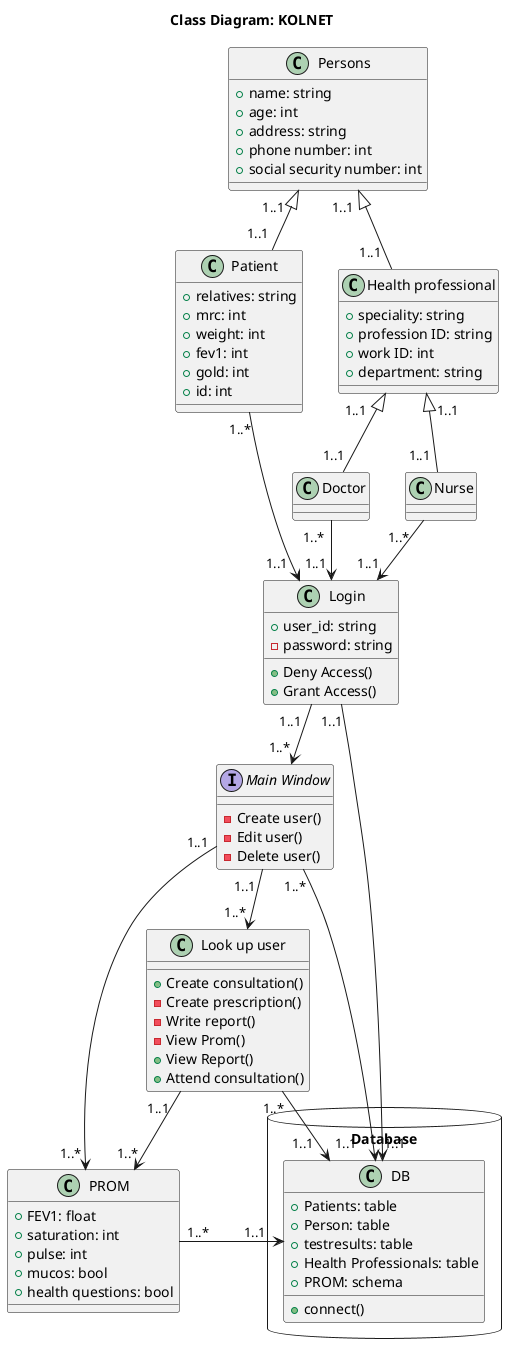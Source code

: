 @startuml
'https://plantuml.com/class-diagram
title Class Diagram: KOLNET

class "Persons" as persons{
+name: string
+age: int
+address: string
+phone number: int
+social security number: int
}

class "PROM" as prom {
+FEV1: float
+saturation: int
+pulse: int
+mucos: bool
+health questions: bool
}

class "Patient" as patient{
+relatives: string
+mrc: int
+weight: int
+fev1: int
+gold: int
+id: int
}

class "Doctor" as doctor

class "Nurse" as nurse

class "Health professional" as HP {
+speciality: string
+profession ID: string
+work ID: int
+department: string
}

interface "Main Window" as MW {
-Create user()
-Edit user()
-Delete user()
}

class "Login" as login{
+user_id: string
-password: string
+Deny Access()
+Grant Access()
}


class "Look up user" as LU{
+Create consultation()
-Create prescription()
-Write report()
-View Prom()
+View Report()
+Attend consultation()
}
package Database <<Database>> {
class "DB" as db_hp{
+Patients: table
+Person: table
+testresults: table
+Health Professionals: table
+PROM: schema
+connect()
}
}

persons "1..1  "<|-- "1..1  "HP
persons "1..1   "<|-- "1..1  "patient
HP "1..1    "  <|-- "1..1"doctor
HP "  1..1    "  <|-- "1..1 " nurse
doctor " 1..* "--> "1..1 " login
nurse "1..*  "--> " 1..1 " login
patient " 1..*"--> "1..1  " login
login "1..1  "--> "1..* " MW
MW "1..1 "-> "1..* " LU
MW "1..*" ---> "1..1     " db_hp
MW "1..1" ---> "1..* " prom
login "1..1"-> "1..1" db_hp
LU "1..1  " --> "1..*"prom
db_hp "1..1   " <-- "1..* " LU
prom "1..*"----> "1..1   "db_hp
@enduml